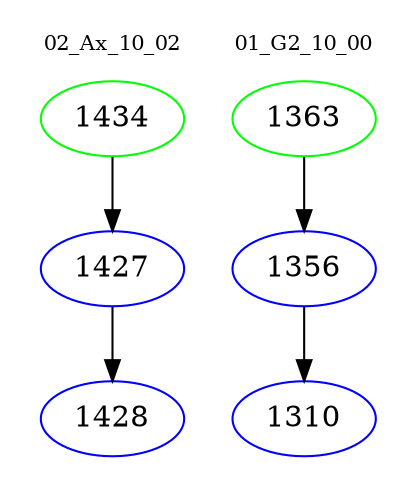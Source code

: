 digraph{
subgraph cluster_0 {
color = white
label = "02_Ax_10_02";
fontsize=10;
T0_1434 [label="1434", color="green"]
T0_1434 -> T0_1427 [color="black"]
T0_1427 [label="1427", color="blue"]
T0_1427 -> T0_1428 [color="black"]
T0_1428 [label="1428", color="blue"]
}
subgraph cluster_1 {
color = white
label = "01_G2_10_00";
fontsize=10;
T1_1363 [label="1363", color="green"]
T1_1363 -> T1_1356 [color="black"]
T1_1356 [label="1356", color="blue"]
T1_1356 -> T1_1310 [color="black"]
T1_1310 [label="1310", color="blue"]
}
}
